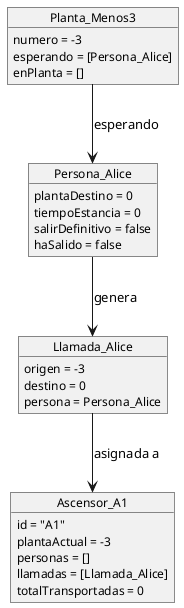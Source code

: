 @startuml
' =========================
' Diagrama de Objetos
' =========================
hide empty members
hide circle
skinparam objectFontSize 12

object Planta_Menos3 {
  numero = -3
  esperando = [Persona_Alice]
  enPlanta = []
}
object Persona_Alice {
  plantaDestino = 0
  tiempoEstancia = 0
  salirDefinitivo = false
  haSalido = false
}
object Llamada_Alice {
  origen = -3
  destino = 0
  persona = Persona_Alice
}
object Ascensor_A1 {
  id = "A1"
  plantaActual = -3
  personas = []
  llamadas = [Llamada_Alice]
  totalTransportadas = 0
}

Planta_Menos3 --> Persona_Alice : esperando
Persona_Alice --> Llamada_Alice : genera
Llamada_Alice --> Ascensor_A1 : asignada a

@enduml
